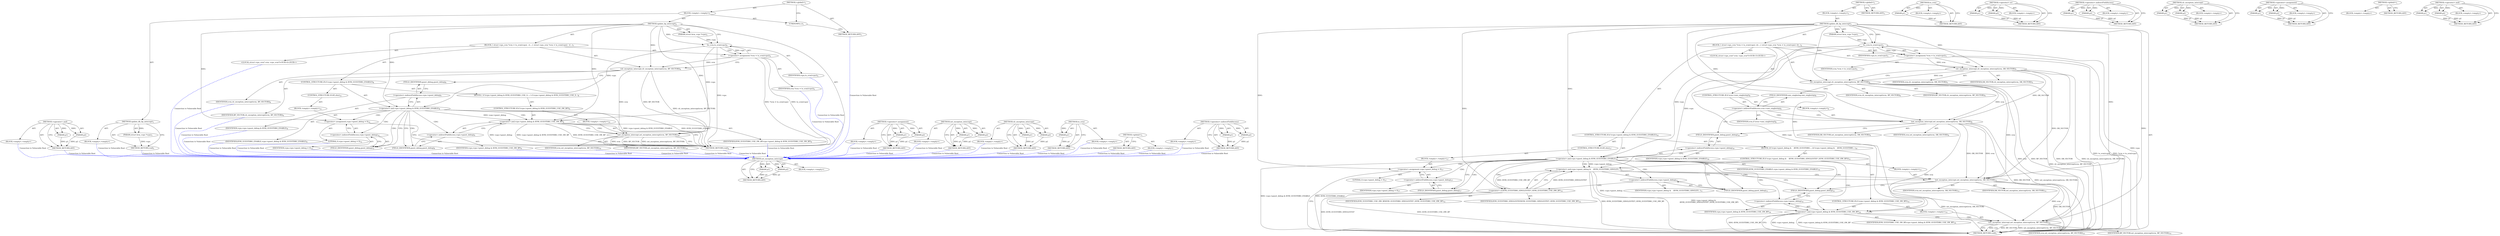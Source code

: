 digraph "&lt;operator&gt;.indirectFieldAccess" {
vulnerable_106 [label=<(METHOD,set_exception_intercept)>];
vulnerable_107 [label=<(PARAM,p1)>];
vulnerable_108 [label=<(PARAM,p2)>];
vulnerable_109 [label=<(BLOCK,&lt;empty&gt;,&lt;empty&gt;)>];
vulnerable_110 [label=<(METHOD_RETURN,ANY)>];
vulnerable_6 [label=<(METHOD,&lt;global&gt;)<SUB>1</SUB>>];
vulnerable_7 [label=<(BLOCK,&lt;empty&gt;,&lt;empty&gt;)<SUB>1</SUB>>];
vulnerable_8 [label=<(METHOD,update_db_bp_intercept)<SUB>1</SUB>>];
vulnerable_9 [label=<(PARAM,struct kvm_vcpu *vcpu)<SUB>1</SUB>>];
vulnerable_10 [label=<(BLOCK,{
 	struct vcpu_svm *svm = to_svm(vcpu);
 
	clr...,{
 	struct vcpu_svm *svm = to_svm(vcpu);
 
	clr...)<SUB>2</SUB>>];
vulnerable_11 [label="<(LOCAL,struct vcpu_svm* svm: vcpu_svm*)<SUB>3</SUB>>"];
vulnerable_12 [label=<(&lt;operator&gt;.assignment,*svm = to_svm(vcpu))<SUB>3</SUB>>];
vulnerable_13 [label=<(IDENTIFIER,svm,*svm = to_svm(vcpu))<SUB>3</SUB>>];
vulnerable_14 [label=<(to_svm,to_svm(vcpu))<SUB>3</SUB>>];
vulnerable_15 [label=<(IDENTIFIER,vcpu,to_svm(vcpu))<SUB>3</SUB>>];
vulnerable_16 [label=<(clr_exception_intercept,clr_exception_intercept(svm, DB_VECTOR))<SUB>5</SUB>>];
vulnerable_17 [label=<(IDENTIFIER,svm,clr_exception_intercept(svm, DB_VECTOR))<SUB>5</SUB>>];
vulnerable_18 [label=<(IDENTIFIER,DB_VECTOR,clr_exception_intercept(svm, DB_VECTOR))<SUB>5</SUB>>];
vulnerable_19 [label=<(clr_exception_intercept,clr_exception_intercept(svm, BP_VECTOR))<SUB>6</SUB>>];
vulnerable_20 [label=<(IDENTIFIER,svm,clr_exception_intercept(svm, BP_VECTOR))<SUB>6</SUB>>];
vulnerable_21 [label=<(IDENTIFIER,BP_VECTOR,clr_exception_intercept(svm, BP_VECTOR))<SUB>6</SUB>>];
vulnerable_22 [label=<(CONTROL_STRUCTURE,IF,if (svm-&gt;nmi_singlestep))<SUB>8</SUB>>];
vulnerable_23 [label=<(&lt;operator&gt;.indirectFieldAccess,svm-&gt;nmi_singlestep)<SUB>8</SUB>>];
vulnerable_24 [label=<(IDENTIFIER,svm,if (svm-&gt;nmi_singlestep))<SUB>8</SUB>>];
vulnerable_25 [label=<(FIELD_IDENTIFIER,nmi_singlestep,nmi_singlestep)<SUB>8</SUB>>];
vulnerable_26 [label=<(BLOCK,&lt;empty&gt;,&lt;empty&gt;)<SUB>9</SUB>>];
vulnerable_27 [label=<(set_exception_intercept,set_exception_intercept(svm, DB_VECTOR))<SUB>9</SUB>>];
vulnerable_28 [label=<(IDENTIFIER,svm,set_exception_intercept(svm, DB_VECTOR))<SUB>9</SUB>>];
vulnerable_29 [label=<(IDENTIFIER,DB_VECTOR,set_exception_intercept(svm, DB_VECTOR))<SUB>9</SUB>>];
vulnerable_30 [label=<(CONTROL_STRUCTURE,IF,if (vcpu-&gt;guest_debug &amp; KVM_GUESTDBG_ENABLE))<SUB>10</SUB>>];
vulnerable_31 [label=<(&lt;operator&gt;.and,vcpu-&gt;guest_debug &amp; KVM_GUESTDBG_ENABLE)<SUB>10</SUB>>];
vulnerable_32 [label=<(&lt;operator&gt;.indirectFieldAccess,vcpu-&gt;guest_debug)<SUB>10</SUB>>];
vulnerable_33 [label=<(IDENTIFIER,vcpu,vcpu-&gt;guest_debug &amp; KVM_GUESTDBG_ENABLE)<SUB>10</SUB>>];
vulnerable_34 [label=<(FIELD_IDENTIFIER,guest_debug,guest_debug)<SUB>10</SUB>>];
vulnerable_35 [label=<(IDENTIFIER,KVM_GUESTDBG_ENABLE,vcpu-&gt;guest_debug &amp; KVM_GUESTDBG_ENABLE)<SUB>10</SUB>>];
vulnerable_36 [label=<(BLOCK,{
		if (vcpu-&gt;guest_debug &amp;
		    (KVM_GUESTDBG...,{
		if (vcpu-&gt;guest_debug &amp;
		    (KVM_GUESTDBG...)<SUB>10</SUB>>];
vulnerable_37 [label=<(CONTROL_STRUCTURE,IF,if (vcpu-&gt;guest_debug &amp;
		    (KVM_GUESTDBG_SINGLESTEP | KVM_GUESTDBG_USE_HW_BP)))<SUB>11</SUB>>];
vulnerable_38 [label=<(&lt;operator&gt;.and,vcpu-&gt;guest_debug &amp;
		    (KVM_GUESTDBG_SINGLES...)<SUB>11</SUB>>];
vulnerable_39 [label=<(&lt;operator&gt;.indirectFieldAccess,vcpu-&gt;guest_debug)<SUB>11</SUB>>];
vulnerable_40 [label=<(IDENTIFIER,vcpu,vcpu-&gt;guest_debug &amp;
		    (KVM_GUESTDBG_SINGLES...)<SUB>11</SUB>>];
vulnerable_41 [label=<(FIELD_IDENTIFIER,guest_debug,guest_debug)<SUB>11</SUB>>];
vulnerable_42 [label=<(&lt;operator&gt;.or,KVM_GUESTDBG_SINGLESTEP | KVM_GUESTDBG_USE_HW_BP)<SUB>12</SUB>>];
vulnerable_43 [label=<(IDENTIFIER,KVM_GUESTDBG_SINGLESTEP,KVM_GUESTDBG_SINGLESTEP | KVM_GUESTDBG_USE_HW_BP)<SUB>12</SUB>>];
vulnerable_44 [label=<(IDENTIFIER,KVM_GUESTDBG_USE_HW_BP,KVM_GUESTDBG_SINGLESTEP | KVM_GUESTDBG_USE_HW_BP)<SUB>12</SUB>>];
vulnerable_45 [label=<(BLOCK,&lt;empty&gt;,&lt;empty&gt;)<SUB>13</SUB>>];
vulnerable_46 [label=<(set_exception_intercept,set_exception_intercept(svm, DB_VECTOR))<SUB>13</SUB>>];
vulnerable_47 [label=<(IDENTIFIER,svm,set_exception_intercept(svm, DB_VECTOR))<SUB>13</SUB>>];
vulnerable_48 [label=<(IDENTIFIER,DB_VECTOR,set_exception_intercept(svm, DB_VECTOR))<SUB>13</SUB>>];
vulnerable_49 [label=<(CONTROL_STRUCTURE,IF,if (vcpu-&gt;guest_debug &amp; KVM_GUESTDBG_USE_SW_BP))<SUB>14</SUB>>];
vulnerable_50 [label=<(&lt;operator&gt;.and,vcpu-&gt;guest_debug &amp; KVM_GUESTDBG_USE_SW_BP)<SUB>14</SUB>>];
vulnerable_51 [label=<(&lt;operator&gt;.indirectFieldAccess,vcpu-&gt;guest_debug)<SUB>14</SUB>>];
vulnerable_52 [label=<(IDENTIFIER,vcpu,vcpu-&gt;guest_debug &amp; KVM_GUESTDBG_USE_SW_BP)<SUB>14</SUB>>];
vulnerable_53 [label=<(FIELD_IDENTIFIER,guest_debug,guest_debug)<SUB>14</SUB>>];
vulnerable_54 [label=<(IDENTIFIER,KVM_GUESTDBG_USE_SW_BP,vcpu-&gt;guest_debug &amp; KVM_GUESTDBG_USE_SW_BP)<SUB>14</SUB>>];
vulnerable_55 [label=<(BLOCK,&lt;empty&gt;,&lt;empty&gt;)<SUB>15</SUB>>];
vulnerable_56 [label=<(set_exception_intercept,set_exception_intercept(svm, BP_VECTOR))<SUB>15</SUB>>];
vulnerable_57 [label=<(IDENTIFIER,svm,set_exception_intercept(svm, BP_VECTOR))<SUB>15</SUB>>];
vulnerable_58 [label=<(IDENTIFIER,BP_VECTOR,set_exception_intercept(svm, BP_VECTOR))<SUB>15</SUB>>];
vulnerable_59 [label=<(CONTROL_STRUCTURE,ELSE,else)<SUB>17</SUB>>];
vulnerable_60 [label=<(BLOCK,&lt;empty&gt;,&lt;empty&gt;)<SUB>17</SUB>>];
vulnerable_61 [label=<(&lt;operator&gt;.assignment,vcpu-&gt;guest_debug = 0)<SUB>17</SUB>>];
vulnerable_62 [label=<(&lt;operator&gt;.indirectFieldAccess,vcpu-&gt;guest_debug)<SUB>17</SUB>>];
vulnerable_63 [label=<(IDENTIFIER,vcpu,vcpu-&gt;guest_debug = 0)<SUB>17</SUB>>];
vulnerable_64 [label=<(FIELD_IDENTIFIER,guest_debug,guest_debug)<SUB>17</SUB>>];
vulnerable_65 [label=<(LITERAL,0,vcpu-&gt;guest_debug = 0)<SUB>17</SUB>>];
vulnerable_66 [label=<(METHOD_RETURN,void)<SUB>1</SUB>>];
vulnerable_68 [label=<(METHOD_RETURN,ANY)<SUB>1</SUB>>];
vulnerable_92 [label=<(METHOD,to_svm)>];
vulnerable_93 [label=<(PARAM,p1)>];
vulnerable_94 [label=<(BLOCK,&lt;empty&gt;,&lt;empty&gt;)>];
vulnerable_95 [label=<(METHOD_RETURN,ANY)>];
vulnerable_116 [label=<(METHOD,&lt;operator&gt;.or)>];
vulnerable_117 [label=<(PARAM,p1)>];
vulnerable_118 [label=<(PARAM,p2)>];
vulnerable_119 [label=<(BLOCK,&lt;empty&gt;,&lt;empty&gt;)>];
vulnerable_120 [label=<(METHOD_RETURN,ANY)>];
vulnerable_101 [label=<(METHOD,&lt;operator&gt;.indirectFieldAccess)>];
vulnerable_102 [label=<(PARAM,p1)>];
vulnerable_103 [label=<(PARAM,p2)>];
vulnerable_104 [label=<(BLOCK,&lt;empty&gt;,&lt;empty&gt;)>];
vulnerable_105 [label=<(METHOD_RETURN,ANY)>];
vulnerable_96 [label=<(METHOD,clr_exception_intercept)>];
vulnerable_97 [label=<(PARAM,p1)>];
vulnerable_98 [label=<(PARAM,p2)>];
vulnerable_99 [label=<(BLOCK,&lt;empty&gt;,&lt;empty&gt;)>];
vulnerable_100 [label=<(METHOD_RETURN,ANY)>];
vulnerable_87 [label=<(METHOD,&lt;operator&gt;.assignment)>];
vulnerable_88 [label=<(PARAM,p1)>];
vulnerable_89 [label=<(PARAM,p2)>];
vulnerable_90 [label=<(BLOCK,&lt;empty&gt;,&lt;empty&gt;)>];
vulnerable_91 [label=<(METHOD_RETURN,ANY)>];
vulnerable_81 [label=<(METHOD,&lt;global&gt;)<SUB>1</SUB>>];
vulnerable_82 [label=<(BLOCK,&lt;empty&gt;,&lt;empty&gt;)>];
vulnerable_83 [label=<(METHOD_RETURN,ANY)>];
vulnerable_111 [label=<(METHOD,&lt;operator&gt;.and)>];
vulnerable_112 [label=<(PARAM,p1)>];
vulnerable_113 [label=<(PARAM,p2)>];
vulnerable_114 [label=<(BLOCK,&lt;empty&gt;,&lt;empty&gt;)>];
vulnerable_115 [label=<(METHOD_RETURN,ANY)>];
fixed_84 [label=<(METHOD,&lt;operator&gt;.and)>];
fixed_85 [label=<(PARAM,p1)>];
fixed_86 [label=<(PARAM,p2)>];
fixed_87 [label=<(BLOCK,&lt;empty&gt;,&lt;empty&gt;)>];
fixed_88 [label=<(METHOD_RETURN,ANY)>];
fixed_6 [label=<(METHOD,&lt;global&gt;)<SUB>1</SUB>>];
fixed_7 [label=<(BLOCK,&lt;empty&gt;,&lt;empty&gt;)<SUB>1</SUB>>];
fixed_8 [label=<(METHOD,update_db_bp_intercept)<SUB>1</SUB>>];
fixed_9 [label=<(PARAM,struct kvm_vcpu *vcpu)<SUB>1</SUB>>];
fixed_10 [label=<(BLOCK,&lt;empty&gt;,&lt;empty&gt;)>];
fixed_11 [label=<(METHOD_RETURN,void)<SUB>1</SUB>>];
fixed_13 [label=<(UNKNOWN,),))<SUB>1</SUB>>];
fixed_14 [label=<(METHOD,update_bp_intercept)<SUB>2</SUB>>];
fixed_15 [label=<(PARAM,struct kvm_vcpu *vcpu)<SUB>2</SUB>>];
fixed_16 [label=<(BLOCK,{
 	struct vcpu_svm *svm = to_svm(vcpu);
 
 	cl...,{
 	struct vcpu_svm *svm = to_svm(vcpu);
 
 	cl...)<SUB>3</SUB>>];
fixed_17 [label="<(LOCAL,struct vcpu_svm* svm: vcpu_svm*)<SUB>4</SUB>>"];
fixed_18 [label=<(&lt;operator&gt;.assignment,*svm = to_svm(vcpu))<SUB>4</SUB>>];
fixed_19 [label=<(IDENTIFIER,svm,*svm = to_svm(vcpu))<SUB>4</SUB>>];
fixed_20 [label=<(to_svm,to_svm(vcpu))<SUB>4</SUB>>];
fixed_21 [label=<(IDENTIFIER,vcpu,to_svm(vcpu))<SUB>4</SUB>>];
fixed_22 [label=<(clr_exception_intercept,clr_exception_intercept(svm, BP_VECTOR))<SUB>6</SUB>>];
fixed_23 [label=<(IDENTIFIER,svm,clr_exception_intercept(svm, BP_VECTOR))<SUB>6</SUB>>];
fixed_24 [label=<(IDENTIFIER,BP_VECTOR,clr_exception_intercept(svm, BP_VECTOR))<SUB>6</SUB>>];
fixed_25 [label=<(CONTROL_STRUCTURE,IF,if (vcpu-&gt;guest_debug &amp; KVM_GUESTDBG_ENABLE))<SUB>8</SUB>>];
fixed_26 [label=<(&lt;operator&gt;.and,vcpu-&gt;guest_debug &amp; KVM_GUESTDBG_ENABLE)<SUB>8</SUB>>];
fixed_27 [label=<(&lt;operator&gt;.indirectFieldAccess,vcpu-&gt;guest_debug)<SUB>8</SUB>>];
fixed_28 [label=<(IDENTIFIER,vcpu,vcpu-&gt;guest_debug &amp; KVM_GUESTDBG_ENABLE)<SUB>8</SUB>>];
fixed_29 [label=<(FIELD_IDENTIFIER,guest_debug,guest_debug)<SUB>8</SUB>>];
fixed_30 [label=<(IDENTIFIER,KVM_GUESTDBG_ENABLE,vcpu-&gt;guest_debug &amp; KVM_GUESTDBG_ENABLE)<SUB>8</SUB>>];
fixed_31 [label=<(BLOCK,{
 		if (vcpu-&gt;guest_debug &amp; KVM_GUESTDBG_USE_S...,{
 		if (vcpu-&gt;guest_debug &amp; KVM_GUESTDBG_USE_S...)<SUB>8</SUB>>];
fixed_32 [label=<(CONTROL_STRUCTURE,IF,if (vcpu-&gt;guest_debug &amp; KVM_GUESTDBG_USE_SW_BP))<SUB>9</SUB>>];
fixed_33 [label=<(&lt;operator&gt;.and,vcpu-&gt;guest_debug &amp; KVM_GUESTDBG_USE_SW_BP)<SUB>9</SUB>>];
fixed_34 [label=<(&lt;operator&gt;.indirectFieldAccess,vcpu-&gt;guest_debug)<SUB>9</SUB>>];
fixed_35 [label=<(IDENTIFIER,vcpu,vcpu-&gt;guest_debug &amp; KVM_GUESTDBG_USE_SW_BP)<SUB>9</SUB>>];
fixed_36 [label=<(FIELD_IDENTIFIER,guest_debug,guest_debug)<SUB>9</SUB>>];
fixed_37 [label=<(IDENTIFIER,KVM_GUESTDBG_USE_SW_BP,vcpu-&gt;guest_debug &amp; KVM_GUESTDBG_USE_SW_BP)<SUB>9</SUB>>];
fixed_38 [label=<(BLOCK,&lt;empty&gt;,&lt;empty&gt;)<SUB>10</SUB>>];
fixed_39 [label=<(set_exception_intercept,set_exception_intercept(svm, BP_VECTOR))<SUB>10</SUB>>];
fixed_40 [label=<(IDENTIFIER,svm,set_exception_intercept(svm, BP_VECTOR))<SUB>10</SUB>>];
fixed_41 [label=<(IDENTIFIER,BP_VECTOR,set_exception_intercept(svm, BP_VECTOR))<SUB>10</SUB>>];
fixed_42 [label=<(CONTROL_STRUCTURE,ELSE,else)<SUB>12</SUB>>];
fixed_43 [label=<(BLOCK,&lt;empty&gt;,&lt;empty&gt;)<SUB>12</SUB>>];
fixed_44 [label=<(&lt;operator&gt;.assignment,vcpu-&gt;guest_debug = 0)<SUB>12</SUB>>];
fixed_45 [label=<(&lt;operator&gt;.indirectFieldAccess,vcpu-&gt;guest_debug)<SUB>12</SUB>>];
fixed_46 [label=<(IDENTIFIER,vcpu,vcpu-&gt;guest_debug = 0)<SUB>12</SUB>>];
fixed_47 [label=<(FIELD_IDENTIFIER,guest_debug,guest_debug)<SUB>12</SUB>>];
fixed_48 [label=<(LITERAL,0,vcpu-&gt;guest_debug = 0)<SUB>12</SUB>>];
fixed_49 [label=<(METHOD_RETURN,void)<SUB>2</SUB>>];
fixed_51 [label=<(METHOD_RETURN,ANY)<SUB>1</SUB>>];
fixed_70 [label=<(METHOD,&lt;operator&gt;.assignment)>];
fixed_71 [label=<(PARAM,p1)>];
fixed_72 [label=<(PARAM,p2)>];
fixed_73 [label=<(BLOCK,&lt;empty&gt;,&lt;empty&gt;)>];
fixed_74 [label=<(METHOD_RETURN,ANY)>];
fixed_94 [label=<(METHOD,set_exception_intercept)>];
fixed_95 [label=<(PARAM,p1)>];
fixed_96 [label=<(PARAM,p2)>];
fixed_97 [label=<(BLOCK,&lt;empty&gt;,&lt;empty&gt;)>];
fixed_98 [label=<(METHOD_RETURN,ANY)>];
fixed_79 [label=<(METHOD,clr_exception_intercept)>];
fixed_80 [label=<(PARAM,p1)>];
fixed_81 [label=<(PARAM,p2)>];
fixed_82 [label=<(BLOCK,&lt;empty&gt;,&lt;empty&gt;)>];
fixed_83 [label=<(METHOD_RETURN,ANY)>];
fixed_75 [label=<(METHOD,to_svm)>];
fixed_76 [label=<(PARAM,p1)>];
fixed_77 [label=<(BLOCK,&lt;empty&gt;,&lt;empty&gt;)>];
fixed_78 [label=<(METHOD_RETURN,ANY)>];
fixed_64 [label=<(METHOD,&lt;global&gt;)<SUB>1</SUB>>];
fixed_65 [label=<(BLOCK,&lt;empty&gt;,&lt;empty&gt;)>];
fixed_66 [label=<(METHOD_RETURN,ANY)>];
fixed_89 [label=<(METHOD,&lt;operator&gt;.indirectFieldAccess)>];
fixed_90 [label=<(PARAM,p1)>];
fixed_91 [label=<(PARAM,p2)>];
fixed_92 [label=<(BLOCK,&lt;empty&gt;,&lt;empty&gt;)>];
fixed_93 [label=<(METHOD_RETURN,ANY)>];
vulnerable_106 -> vulnerable_107  [key=0, label="AST: "];
vulnerable_106 -> vulnerable_107  [key=1, label="DDG: "];
vulnerable_106 -> vulnerable_109  [key=0, label="AST: "];
vulnerable_106 -> vulnerable_108  [key=0, label="AST: "];
vulnerable_106 -> vulnerable_108  [key=1, label="DDG: "];
vulnerable_106 -> vulnerable_110  [key=0, label="AST: "];
vulnerable_106 -> vulnerable_110  [key=1, label="CFG: "];
vulnerable_107 -> vulnerable_110  [key=0, label="DDG: p1"];
vulnerable_108 -> vulnerable_110  [key=0, label="DDG: p2"];
vulnerable_6 -> vulnerable_7  [key=0, label="AST: "];
vulnerable_6 -> vulnerable_68  [key=0, label="AST: "];
vulnerable_6 -> vulnerable_68  [key=1, label="CFG: "];
vulnerable_7 -> vulnerable_8  [key=0, label="AST: "];
vulnerable_8 -> vulnerable_9  [key=0, label="AST: "];
vulnerable_8 -> vulnerable_9  [key=1, label="DDG: "];
vulnerable_8 -> vulnerable_10  [key=0, label="AST: "];
vulnerable_8 -> vulnerable_66  [key=0, label="AST: "];
vulnerable_8 -> vulnerable_14  [key=0, label="CFG: "];
vulnerable_8 -> vulnerable_14  [key=1, label="DDG: "];
vulnerable_8 -> vulnerable_16  [key=0, label="DDG: "];
vulnerable_8 -> vulnerable_19  [key=0, label="DDG: "];
vulnerable_8 -> vulnerable_31  [key=0, label="DDG: "];
vulnerable_8 -> vulnerable_27  [key=0, label="DDG: "];
vulnerable_8 -> vulnerable_61  [key=0, label="DDG: "];
vulnerable_8 -> vulnerable_50  [key=0, label="DDG: "];
vulnerable_8 -> vulnerable_42  [key=0, label="DDG: "];
vulnerable_8 -> vulnerable_46  [key=0, label="DDG: "];
vulnerable_8 -> vulnerable_56  [key=0, label="DDG: "];
vulnerable_9 -> vulnerable_14  [key=0, label="DDG: vcpu"];
vulnerable_10 -> vulnerable_11  [key=0, label="AST: "];
vulnerable_10 -> vulnerable_12  [key=0, label="AST: "];
vulnerable_10 -> vulnerable_16  [key=0, label="AST: "];
vulnerable_10 -> vulnerable_19  [key=0, label="AST: "];
vulnerable_10 -> vulnerable_22  [key=0, label="AST: "];
vulnerable_10 -> vulnerable_30  [key=0, label="AST: "];
vulnerable_12 -> vulnerable_13  [key=0, label="AST: "];
vulnerable_12 -> vulnerable_14  [key=0, label="AST: "];
vulnerable_12 -> vulnerable_16  [key=0, label="CFG: "];
vulnerable_12 -> vulnerable_16  [key=1, label="DDG: svm"];
vulnerable_12 -> vulnerable_66  [key=0, label="DDG: to_svm(vcpu)"];
vulnerable_12 -> vulnerable_66  [key=1, label="DDG: *svm = to_svm(vcpu)"];
vulnerable_14 -> vulnerable_15  [key=0, label="AST: "];
vulnerable_14 -> vulnerable_12  [key=0, label="CFG: "];
vulnerable_14 -> vulnerable_12  [key=1, label="DDG: vcpu"];
vulnerable_14 -> vulnerable_66  [key=0, label="DDG: vcpu"];
vulnerable_14 -> vulnerable_31  [key=0, label="DDG: vcpu"];
vulnerable_14 -> vulnerable_38  [key=0, label="DDG: vcpu"];
vulnerable_14 -> vulnerable_50  [key=0, label="DDG: vcpu"];
vulnerable_16 -> vulnerable_17  [key=0, label="AST: "];
vulnerable_16 -> vulnerable_18  [key=0, label="AST: "];
vulnerable_16 -> vulnerable_19  [key=0, label="CFG: "];
vulnerable_16 -> vulnerable_19  [key=1, label="DDG: svm"];
vulnerable_16 -> vulnerable_66  [key=0, label="DDG: DB_VECTOR"];
vulnerable_16 -> vulnerable_66  [key=1, label="DDG: clr_exception_intercept(svm, DB_VECTOR)"];
vulnerable_16 -> vulnerable_27  [key=0, label="DDG: DB_VECTOR"];
vulnerable_16 -> vulnerable_46  [key=0, label="DDG: DB_VECTOR"];
vulnerable_19 -> vulnerable_20  [key=0, label="AST: "];
vulnerable_19 -> vulnerable_21  [key=0, label="AST: "];
vulnerable_19 -> vulnerable_25  [key=0, label="CFG: "];
vulnerable_19 -> vulnerable_66  [key=0, label="DDG: clr_exception_intercept(svm, BP_VECTOR)"];
vulnerable_19 -> vulnerable_27  [key=0, label="DDG: svm"];
vulnerable_19 -> vulnerable_46  [key=0, label="DDG: svm"];
vulnerable_19 -> vulnerable_56  [key=0, label="DDG: svm"];
vulnerable_19 -> vulnerable_56  [key=1, label="DDG: BP_VECTOR"];
vulnerable_22 -> vulnerable_23  [key=0, label="AST: "];
vulnerable_22 -> vulnerable_26  [key=0, label="AST: "];
vulnerable_23 -> vulnerable_24  [key=0, label="AST: "];
vulnerable_23 -> vulnerable_25  [key=0, label="AST: "];
vulnerable_23 -> vulnerable_27  [key=0, label="CFG: "];
vulnerable_23 -> vulnerable_27  [key=1, label="CDG: "];
vulnerable_23 -> vulnerable_34  [key=0, label="CFG: "];
vulnerable_25 -> vulnerable_23  [key=0, label="CFG: "];
vulnerable_26 -> vulnerable_27  [key=0, label="AST: "];
vulnerable_27 -> vulnerable_28  [key=0, label="AST: "];
vulnerable_27 -> vulnerable_29  [key=0, label="AST: "];
vulnerable_27 -> vulnerable_34  [key=0, label="CFG: "];
vulnerable_27 -> vulnerable_66  [key=0, label="DDG: DB_VECTOR"];
vulnerable_27 -> vulnerable_66  [key=1, label="DDG: set_exception_intercept(svm, DB_VECTOR)"];
vulnerable_27 -> vulnerable_46  [key=0, label="DDG: svm"];
vulnerable_27 -> vulnerable_46  [key=1, label="DDG: DB_VECTOR"];
vulnerable_27 -> vulnerable_56  [key=0, label="DDG: svm"];
vulnerable_30 -> vulnerable_31  [key=0, label="AST: "];
vulnerable_30 -> vulnerable_36  [key=0, label="AST: "];
vulnerable_30 -> vulnerable_59  [key=0, label="AST: "];
vulnerable_31 -> vulnerable_32  [key=0, label="AST: "];
vulnerable_31 -> vulnerable_35  [key=0, label="AST: "];
vulnerable_31 -> vulnerable_41  [key=0, label="CFG: "];
vulnerable_31 -> vulnerable_41  [key=1, label="CDG: "];
vulnerable_31 -> vulnerable_64  [key=0, label="CFG: "];
vulnerable_31 -> vulnerable_64  [key=1, label="CDG: "];
vulnerable_31 -> vulnerable_66  [key=0, label="DDG: vcpu-&gt;guest_debug &amp; KVM_GUESTDBG_ENABLE"];
vulnerable_31 -> vulnerable_66  [key=1, label="DDG: KVM_GUESTDBG_ENABLE"];
vulnerable_31 -> vulnerable_38  [key=0, label="DDG: vcpu-&gt;guest_debug"];
vulnerable_31 -> vulnerable_38  [key=1, label="CDG: "];
vulnerable_31 -> vulnerable_61  [key=0, label="CDG: "];
vulnerable_31 -> vulnerable_42  [key=0, label="CDG: "];
vulnerable_31 -> vulnerable_51  [key=0, label="CDG: "];
vulnerable_31 -> vulnerable_53  [key=0, label="CDG: "];
vulnerable_31 -> vulnerable_50  [key=0, label="CDG: "];
vulnerable_31 -> vulnerable_62  [key=0, label="CDG: "];
vulnerable_31 -> vulnerable_39  [key=0, label="CDG: "];
vulnerable_32 -> vulnerable_33  [key=0, label="AST: "];
vulnerable_32 -> vulnerable_34  [key=0, label="AST: "];
vulnerable_32 -> vulnerable_31  [key=0, label="CFG: "];
vulnerable_34 -> vulnerable_32  [key=0, label="CFG: "];
vulnerable_36 -> vulnerable_37  [key=0, label="AST: "];
vulnerable_36 -> vulnerable_49  [key=0, label="AST: "];
vulnerable_37 -> vulnerable_38  [key=0, label="AST: "];
vulnerable_37 -> vulnerable_45  [key=0, label="AST: "];
vulnerable_38 -> vulnerable_39  [key=0, label="AST: "];
vulnerable_38 -> vulnerable_42  [key=0, label="AST: "];
vulnerable_38 -> vulnerable_46  [key=0, label="CFG: "];
vulnerable_38 -> vulnerable_46  [key=1, label="CDG: "];
vulnerable_38 -> vulnerable_53  [key=0, label="CFG: "];
vulnerable_38 -> vulnerable_66  [key=0, label="DDG: KVM_GUESTDBG_SINGLESTEP | KVM_GUESTDBG_USE_HW_BP"];
vulnerable_38 -> vulnerable_66  [key=1, label="DDG: vcpu-&gt;guest_debug &amp;
		    (KVM_GUESTDBG_SINGLESTEP | KVM_GUESTDBG_USE_HW_BP)"];
vulnerable_38 -> vulnerable_50  [key=0, label="DDG: vcpu-&gt;guest_debug"];
vulnerable_39 -> vulnerable_40  [key=0, label="AST: "];
vulnerable_39 -> vulnerable_41  [key=0, label="AST: "];
vulnerable_39 -> vulnerable_42  [key=0, label="CFG: "];
vulnerable_41 -> vulnerable_39  [key=0, label="CFG: "];
vulnerable_42 -> vulnerable_43  [key=0, label="AST: "];
vulnerable_42 -> vulnerable_44  [key=0, label="AST: "];
vulnerable_42 -> vulnerable_38  [key=0, label="CFG: "];
vulnerable_42 -> vulnerable_38  [key=1, label="DDG: KVM_GUESTDBG_SINGLESTEP"];
vulnerable_42 -> vulnerable_38  [key=2, label="DDG: KVM_GUESTDBG_USE_HW_BP"];
vulnerable_42 -> vulnerable_66  [key=0, label="DDG: KVM_GUESTDBG_SINGLESTEP"];
vulnerable_42 -> vulnerable_66  [key=1, label="DDG: KVM_GUESTDBG_USE_HW_BP"];
vulnerable_45 -> vulnerable_46  [key=0, label="AST: "];
vulnerable_46 -> vulnerable_47  [key=0, label="AST: "];
vulnerable_46 -> vulnerable_48  [key=0, label="AST: "];
vulnerable_46 -> vulnerable_53  [key=0, label="CFG: "];
vulnerable_46 -> vulnerable_66  [key=0, label="DDG: DB_VECTOR"];
vulnerable_46 -> vulnerable_66  [key=1, label="DDG: set_exception_intercept(svm, DB_VECTOR)"];
vulnerable_46 -> vulnerable_56  [key=0, label="DDG: svm"];
vulnerable_49 -> vulnerable_50  [key=0, label="AST: "];
vulnerable_49 -> vulnerable_55  [key=0, label="AST: "];
vulnerable_50 -> vulnerable_51  [key=0, label="AST: "];
vulnerable_50 -> vulnerable_54  [key=0, label="AST: "];
vulnerable_50 -> vulnerable_66  [key=0, label="CFG: "];
vulnerable_50 -> vulnerable_66  [key=1, label="DDG: vcpu-&gt;guest_debug"];
vulnerable_50 -> vulnerable_66  [key=2, label="DDG: vcpu-&gt;guest_debug &amp; KVM_GUESTDBG_USE_SW_BP"];
vulnerable_50 -> vulnerable_66  [key=3, label="DDG: KVM_GUESTDBG_USE_SW_BP"];
vulnerable_50 -> vulnerable_56  [key=0, label="CFG: "];
vulnerable_50 -> vulnerable_56  [key=1, label="CDG: "];
vulnerable_51 -> vulnerable_52  [key=0, label="AST: "];
vulnerable_51 -> vulnerable_53  [key=0, label="AST: "];
vulnerable_51 -> vulnerable_50  [key=0, label="CFG: "];
vulnerable_53 -> vulnerable_51  [key=0, label="CFG: "];
vulnerable_55 -> vulnerable_56  [key=0, label="AST: "];
vulnerable_56 -> vulnerable_57  [key=0, label="AST: "];
vulnerable_56 -> vulnerable_58  [key=0, label="AST: "];
vulnerable_56 -> vulnerable_66  [key=0, label="CFG: "];
vulnerable_56 -> vulnerable_66  [key=1, label="DDG: svm"];
vulnerable_56 -> vulnerable_66  [key=2, label="DDG: BP_VECTOR"];
vulnerable_56 -> vulnerable_66  [key=3, label="DDG: set_exception_intercept(svm, BP_VECTOR)"];
vulnerable_59 -> vulnerable_60  [key=0, label="AST: "];
vulnerable_60 -> vulnerable_61  [key=0, label="AST: "];
vulnerable_61 -> vulnerable_62  [key=0, label="AST: "];
vulnerable_61 -> vulnerable_65  [key=0, label="AST: "];
vulnerable_61 -> vulnerable_66  [key=0, label="CFG: "];
vulnerable_62 -> vulnerable_63  [key=0, label="AST: "];
vulnerable_62 -> vulnerable_64  [key=0, label="AST: "];
vulnerable_62 -> vulnerable_61  [key=0, label="CFG: "];
vulnerable_64 -> vulnerable_62  [key=0, label="CFG: "];
vulnerable_92 -> vulnerable_93  [key=0, label="AST: "];
vulnerable_92 -> vulnerable_93  [key=1, label="DDG: "];
vulnerable_92 -> vulnerable_94  [key=0, label="AST: "];
vulnerable_92 -> vulnerable_95  [key=0, label="AST: "];
vulnerable_92 -> vulnerable_95  [key=1, label="CFG: "];
vulnerable_93 -> vulnerable_95  [key=0, label="DDG: p1"];
vulnerable_116 -> vulnerable_117  [key=0, label="AST: "];
vulnerable_116 -> vulnerable_117  [key=1, label="DDG: "];
vulnerable_116 -> vulnerable_119  [key=0, label="AST: "];
vulnerable_116 -> vulnerable_118  [key=0, label="AST: "];
vulnerable_116 -> vulnerable_118  [key=1, label="DDG: "];
vulnerable_116 -> vulnerable_120  [key=0, label="AST: "];
vulnerable_116 -> vulnerable_120  [key=1, label="CFG: "];
vulnerable_117 -> vulnerable_120  [key=0, label="DDG: p1"];
vulnerable_118 -> vulnerable_120  [key=0, label="DDG: p2"];
vulnerable_101 -> vulnerable_102  [key=0, label="AST: "];
vulnerable_101 -> vulnerable_102  [key=1, label="DDG: "];
vulnerable_101 -> vulnerable_104  [key=0, label="AST: "];
vulnerable_101 -> vulnerable_103  [key=0, label="AST: "];
vulnerable_101 -> vulnerable_103  [key=1, label="DDG: "];
vulnerable_101 -> vulnerable_105  [key=0, label="AST: "];
vulnerable_101 -> vulnerable_105  [key=1, label="CFG: "];
vulnerable_102 -> vulnerable_105  [key=0, label="DDG: p1"];
vulnerable_103 -> vulnerable_105  [key=0, label="DDG: p2"];
vulnerable_96 -> vulnerable_97  [key=0, label="AST: "];
vulnerable_96 -> vulnerable_97  [key=1, label="DDG: "];
vulnerable_96 -> vulnerable_99  [key=0, label="AST: "];
vulnerable_96 -> vulnerable_98  [key=0, label="AST: "];
vulnerable_96 -> vulnerable_98  [key=1, label="DDG: "];
vulnerable_96 -> vulnerable_100  [key=0, label="AST: "];
vulnerable_96 -> vulnerable_100  [key=1, label="CFG: "];
vulnerable_97 -> vulnerable_100  [key=0, label="DDG: p1"];
vulnerable_98 -> vulnerable_100  [key=0, label="DDG: p2"];
vulnerable_87 -> vulnerable_88  [key=0, label="AST: "];
vulnerable_87 -> vulnerable_88  [key=1, label="DDG: "];
vulnerable_87 -> vulnerable_90  [key=0, label="AST: "];
vulnerable_87 -> vulnerable_89  [key=0, label="AST: "];
vulnerable_87 -> vulnerable_89  [key=1, label="DDG: "];
vulnerable_87 -> vulnerable_91  [key=0, label="AST: "];
vulnerable_87 -> vulnerable_91  [key=1, label="CFG: "];
vulnerable_88 -> vulnerable_91  [key=0, label="DDG: p1"];
vulnerable_89 -> vulnerable_91  [key=0, label="DDG: p2"];
vulnerable_81 -> vulnerable_82  [key=0, label="AST: "];
vulnerable_81 -> vulnerable_83  [key=0, label="AST: "];
vulnerable_81 -> vulnerable_83  [key=1, label="CFG: "];
vulnerable_111 -> vulnerable_112  [key=0, label="AST: "];
vulnerable_111 -> vulnerable_112  [key=1, label="DDG: "];
vulnerable_111 -> vulnerable_114  [key=0, label="AST: "];
vulnerable_111 -> vulnerable_113  [key=0, label="AST: "];
vulnerable_111 -> vulnerable_113  [key=1, label="DDG: "];
vulnerable_111 -> vulnerable_115  [key=0, label="AST: "];
vulnerable_111 -> vulnerable_115  [key=1, label="CFG: "];
vulnerable_112 -> vulnerable_115  [key=0, label="DDG: p1"];
vulnerable_113 -> vulnerable_115  [key=0, label="DDG: p2"];
fixed_84 -> fixed_85  [key=0, label="AST: "];
fixed_84 -> fixed_85  [key=1, label="DDG: "];
fixed_84 -> fixed_87  [key=0, label="AST: "];
fixed_84 -> fixed_86  [key=0, label="AST: "];
fixed_84 -> fixed_86  [key=1, label="DDG: "];
fixed_84 -> fixed_88  [key=0, label="AST: "];
fixed_84 -> fixed_88  [key=1, label="CFG: "];
fixed_85 -> fixed_88  [key=0, label="DDG: p1"];
fixed_86 -> fixed_88  [key=0, label="DDG: p2"];
fixed_87 -> vulnerable_106  [color=blue, key=0, label="Connection to Vulnerable Root", penwidth="2.0", style=dashed];
fixed_88 -> vulnerable_106  [color=blue, key=0, label="Connection to Vulnerable Root", penwidth="2.0", style=dashed];
fixed_6 -> fixed_7  [key=0, label="AST: "];
fixed_6 -> fixed_51  [key=0, label="AST: "];
fixed_6 -> fixed_13  [key=0, label="CFG: "];
fixed_7 -> fixed_8  [key=0, label="AST: "];
fixed_7 -> fixed_13  [key=0, label="AST: "];
fixed_7 -> fixed_14  [key=0, label="AST: "];
fixed_8 -> fixed_9  [key=0, label="AST: "];
fixed_8 -> fixed_9  [key=1, label="DDG: "];
fixed_8 -> fixed_10  [key=0, label="AST: "];
fixed_8 -> fixed_11  [key=0, label="AST: "];
fixed_8 -> fixed_11  [key=1, label="CFG: "];
fixed_9 -> fixed_11  [key=0, label="DDG: vcpu"];
fixed_10 -> vulnerable_106  [color=blue, key=0, label="Connection to Vulnerable Root", penwidth="2.0", style=dashed];
fixed_11 -> vulnerable_106  [color=blue, key=0, label="Connection to Vulnerable Root", penwidth="2.0", style=dashed];
fixed_13 -> fixed_51  [key=0, label="CFG: "];
fixed_14 -> fixed_15  [key=0, label="AST: "];
fixed_14 -> fixed_15  [key=1, label="DDG: "];
fixed_14 -> fixed_16  [key=0, label="AST: "];
fixed_14 -> fixed_49  [key=0, label="AST: "];
fixed_14 -> fixed_20  [key=0, label="CFG: "];
fixed_14 -> fixed_20  [key=1, label="DDG: "];
fixed_14 -> fixed_22  [key=0, label="DDG: "];
fixed_14 -> fixed_26  [key=0, label="DDG: "];
fixed_14 -> fixed_44  [key=0, label="DDG: "];
fixed_14 -> fixed_33  [key=0, label="DDG: "];
fixed_14 -> fixed_39  [key=0, label="DDG: "];
fixed_15 -> fixed_20  [key=0, label="DDG: vcpu"];
fixed_16 -> fixed_17  [key=0, label="AST: "];
fixed_16 -> fixed_18  [key=0, label="AST: "];
fixed_16 -> fixed_22  [key=0, label="AST: "];
fixed_16 -> fixed_25  [key=0, label="AST: "];
fixed_17 -> vulnerable_106  [color=blue, key=0, label="Connection to Vulnerable Root", penwidth="2.0", style=dashed];
fixed_18 -> fixed_19  [key=0, label="AST: "];
fixed_18 -> fixed_20  [key=0, label="AST: "];
fixed_18 -> fixed_22  [key=0, label="CFG: "];
fixed_18 -> fixed_22  [key=1, label="DDG: svm"];
fixed_18 -> fixed_49  [key=0, label="DDG: to_svm(vcpu)"];
fixed_18 -> fixed_49  [key=1, label="DDG: *svm = to_svm(vcpu)"];
fixed_19 -> vulnerable_106  [color=blue, key=0, label="Connection to Vulnerable Root", penwidth="2.0", style=dashed];
fixed_20 -> fixed_21  [key=0, label="AST: "];
fixed_20 -> fixed_18  [key=0, label="CFG: "];
fixed_20 -> fixed_18  [key=1, label="DDG: vcpu"];
fixed_20 -> fixed_49  [key=0, label="DDG: vcpu"];
fixed_20 -> fixed_26  [key=0, label="DDG: vcpu"];
fixed_20 -> fixed_33  [key=0, label="DDG: vcpu"];
fixed_21 -> vulnerable_106  [color=blue, key=0, label="Connection to Vulnerable Root", penwidth="2.0", style=dashed];
fixed_22 -> fixed_23  [key=0, label="AST: "];
fixed_22 -> fixed_24  [key=0, label="AST: "];
fixed_22 -> fixed_29  [key=0, label="CFG: "];
fixed_22 -> fixed_49  [key=0, label="DDG: clr_exception_intercept(svm, BP_VECTOR)"];
fixed_22 -> fixed_39  [key=0, label="DDG: svm"];
fixed_22 -> fixed_39  [key=1, label="DDG: BP_VECTOR"];
fixed_23 -> vulnerable_106  [color=blue, key=0, label="Connection to Vulnerable Root", penwidth="2.0", style=dashed];
fixed_24 -> vulnerable_106  [color=blue, key=0, label="Connection to Vulnerable Root", penwidth="2.0", style=dashed];
fixed_25 -> fixed_26  [key=0, label="AST: "];
fixed_25 -> fixed_31  [key=0, label="AST: "];
fixed_25 -> fixed_42  [key=0, label="AST: "];
fixed_26 -> fixed_27  [key=0, label="AST: "];
fixed_26 -> fixed_30  [key=0, label="AST: "];
fixed_26 -> fixed_36  [key=0, label="CFG: "];
fixed_26 -> fixed_36  [key=1, label="CDG: "];
fixed_26 -> fixed_47  [key=0, label="CFG: "];
fixed_26 -> fixed_47  [key=1, label="CDG: "];
fixed_26 -> fixed_49  [key=0, label="DDG: vcpu-&gt;guest_debug &amp; KVM_GUESTDBG_ENABLE"];
fixed_26 -> fixed_49  [key=1, label="DDG: KVM_GUESTDBG_ENABLE"];
fixed_26 -> fixed_33  [key=0, label="DDG: vcpu-&gt;guest_debug"];
fixed_26 -> fixed_33  [key=1, label="CDG: "];
fixed_26 -> fixed_34  [key=0, label="CDG: "];
fixed_26 -> fixed_44  [key=0, label="CDG: "];
fixed_26 -> fixed_45  [key=0, label="CDG: "];
fixed_27 -> fixed_28  [key=0, label="AST: "];
fixed_27 -> fixed_29  [key=0, label="AST: "];
fixed_27 -> fixed_26  [key=0, label="CFG: "];
fixed_28 -> vulnerable_106  [color=blue, key=0, label="Connection to Vulnerable Root", penwidth="2.0", style=dashed];
fixed_29 -> fixed_27  [key=0, label="CFG: "];
fixed_30 -> vulnerable_106  [color=blue, key=0, label="Connection to Vulnerable Root", penwidth="2.0", style=dashed];
fixed_31 -> fixed_32  [key=0, label="AST: "];
fixed_32 -> fixed_33  [key=0, label="AST: "];
fixed_32 -> fixed_38  [key=0, label="AST: "];
fixed_33 -> fixed_34  [key=0, label="AST: "];
fixed_33 -> fixed_37  [key=0, label="AST: "];
fixed_33 -> fixed_49  [key=0, label="CFG: "];
fixed_33 -> fixed_49  [key=1, label="DDG: vcpu-&gt;guest_debug"];
fixed_33 -> fixed_49  [key=2, label="DDG: vcpu-&gt;guest_debug &amp; KVM_GUESTDBG_USE_SW_BP"];
fixed_33 -> fixed_49  [key=3, label="DDG: KVM_GUESTDBG_USE_SW_BP"];
fixed_33 -> fixed_39  [key=0, label="CFG: "];
fixed_33 -> fixed_39  [key=1, label="CDG: "];
fixed_34 -> fixed_35  [key=0, label="AST: "];
fixed_34 -> fixed_36  [key=0, label="AST: "];
fixed_34 -> fixed_33  [key=0, label="CFG: "];
fixed_35 -> vulnerable_106  [color=blue, key=0, label="Connection to Vulnerable Root", penwidth="2.0", style=dashed];
fixed_36 -> fixed_34  [key=0, label="CFG: "];
fixed_37 -> vulnerable_106  [color=blue, key=0, label="Connection to Vulnerable Root", penwidth="2.0", style=dashed];
fixed_38 -> fixed_39  [key=0, label="AST: "];
fixed_39 -> fixed_40  [key=0, label="AST: "];
fixed_39 -> fixed_41  [key=0, label="AST: "];
fixed_39 -> fixed_49  [key=0, label="CFG: "];
fixed_39 -> fixed_49  [key=1, label="DDG: svm"];
fixed_39 -> fixed_49  [key=2, label="DDG: BP_VECTOR"];
fixed_39 -> fixed_49  [key=3, label="DDG: set_exception_intercept(svm, BP_VECTOR)"];
fixed_40 -> vulnerable_106  [color=blue, key=0, label="Connection to Vulnerable Root", penwidth="2.0", style=dashed];
fixed_41 -> vulnerable_106  [color=blue, key=0, label="Connection to Vulnerable Root", penwidth="2.0", style=dashed];
fixed_42 -> fixed_43  [key=0, label="AST: "];
fixed_43 -> fixed_44  [key=0, label="AST: "];
fixed_44 -> fixed_45  [key=0, label="AST: "];
fixed_44 -> fixed_48  [key=0, label="AST: "];
fixed_44 -> fixed_49  [key=0, label="CFG: "];
fixed_45 -> fixed_46  [key=0, label="AST: "];
fixed_45 -> fixed_47  [key=0, label="AST: "];
fixed_45 -> fixed_44  [key=0, label="CFG: "];
fixed_46 -> vulnerable_106  [color=blue, key=0, label="Connection to Vulnerable Root", penwidth="2.0", style=dashed];
fixed_47 -> fixed_45  [key=0, label="CFG: "];
fixed_48 -> vulnerable_106  [color=blue, key=0, label="Connection to Vulnerable Root", penwidth="2.0", style=dashed];
fixed_49 -> vulnerable_106  [color=blue, key=0, label="Connection to Vulnerable Root", penwidth="2.0", style=dashed];
fixed_51 -> vulnerable_106  [color=blue, key=0, label="Connection to Vulnerable Root", penwidth="2.0", style=dashed];
fixed_70 -> fixed_71  [key=0, label="AST: "];
fixed_70 -> fixed_71  [key=1, label="DDG: "];
fixed_70 -> fixed_73  [key=0, label="AST: "];
fixed_70 -> fixed_72  [key=0, label="AST: "];
fixed_70 -> fixed_72  [key=1, label="DDG: "];
fixed_70 -> fixed_74  [key=0, label="AST: "];
fixed_70 -> fixed_74  [key=1, label="CFG: "];
fixed_71 -> fixed_74  [key=0, label="DDG: p1"];
fixed_72 -> fixed_74  [key=0, label="DDG: p2"];
fixed_73 -> vulnerable_106  [color=blue, key=0, label="Connection to Vulnerable Root", penwidth="2.0", style=dashed];
fixed_74 -> vulnerable_106  [color=blue, key=0, label="Connection to Vulnerable Root", penwidth="2.0", style=dashed];
fixed_94 -> fixed_95  [key=0, label="AST: "];
fixed_94 -> fixed_95  [key=1, label="DDG: "];
fixed_94 -> fixed_97  [key=0, label="AST: "];
fixed_94 -> fixed_96  [key=0, label="AST: "];
fixed_94 -> fixed_96  [key=1, label="DDG: "];
fixed_94 -> fixed_98  [key=0, label="AST: "];
fixed_94 -> fixed_98  [key=1, label="CFG: "];
fixed_95 -> fixed_98  [key=0, label="DDG: p1"];
fixed_96 -> fixed_98  [key=0, label="DDG: p2"];
fixed_97 -> vulnerable_106  [color=blue, key=0, label="Connection to Vulnerable Root", penwidth="2.0", style=dashed];
fixed_98 -> vulnerable_106  [color=blue, key=0, label="Connection to Vulnerable Root", penwidth="2.0", style=dashed];
fixed_79 -> fixed_80  [key=0, label="AST: "];
fixed_79 -> fixed_80  [key=1, label="DDG: "];
fixed_79 -> fixed_82  [key=0, label="AST: "];
fixed_79 -> fixed_81  [key=0, label="AST: "];
fixed_79 -> fixed_81  [key=1, label="DDG: "];
fixed_79 -> fixed_83  [key=0, label="AST: "];
fixed_79 -> fixed_83  [key=1, label="CFG: "];
fixed_80 -> fixed_83  [key=0, label="DDG: p1"];
fixed_81 -> fixed_83  [key=0, label="DDG: p2"];
fixed_82 -> vulnerable_106  [color=blue, key=0, label="Connection to Vulnerable Root", penwidth="2.0", style=dashed];
fixed_83 -> vulnerable_106  [color=blue, key=0, label="Connection to Vulnerable Root", penwidth="2.0", style=dashed];
fixed_75 -> fixed_76  [key=0, label="AST: "];
fixed_75 -> fixed_76  [key=1, label="DDG: "];
fixed_75 -> fixed_77  [key=0, label="AST: "];
fixed_75 -> fixed_78  [key=0, label="AST: "];
fixed_75 -> fixed_78  [key=1, label="CFG: "];
fixed_76 -> fixed_78  [key=0, label="DDG: p1"];
fixed_77 -> vulnerable_106  [color=blue, key=0, label="Connection to Vulnerable Root", penwidth="2.0", style=dashed];
fixed_78 -> vulnerable_106  [color=blue, key=0, label="Connection to Vulnerable Root", penwidth="2.0", style=dashed];
fixed_64 -> fixed_65  [key=0, label="AST: "];
fixed_64 -> fixed_66  [key=0, label="AST: "];
fixed_64 -> fixed_66  [key=1, label="CFG: "];
fixed_65 -> vulnerable_106  [color=blue, key=0, label="Connection to Vulnerable Root", penwidth="2.0", style=dashed];
fixed_66 -> vulnerable_106  [color=blue, key=0, label="Connection to Vulnerable Root", penwidth="2.0", style=dashed];
fixed_89 -> fixed_90  [key=0, label="AST: "];
fixed_89 -> fixed_90  [key=1, label="DDG: "];
fixed_89 -> fixed_92  [key=0, label="AST: "];
fixed_89 -> fixed_91  [key=0, label="AST: "];
fixed_89 -> fixed_91  [key=1, label="DDG: "];
fixed_89 -> fixed_93  [key=0, label="AST: "];
fixed_89 -> fixed_93  [key=1, label="CFG: "];
fixed_90 -> fixed_93  [key=0, label="DDG: p1"];
fixed_91 -> fixed_93  [key=0, label="DDG: p2"];
fixed_92 -> vulnerable_106  [color=blue, key=0, label="Connection to Vulnerable Root", penwidth="2.0", style=dashed];
fixed_93 -> vulnerable_106  [color=blue, key=0, label="Connection to Vulnerable Root", penwidth="2.0", style=dashed];
}
